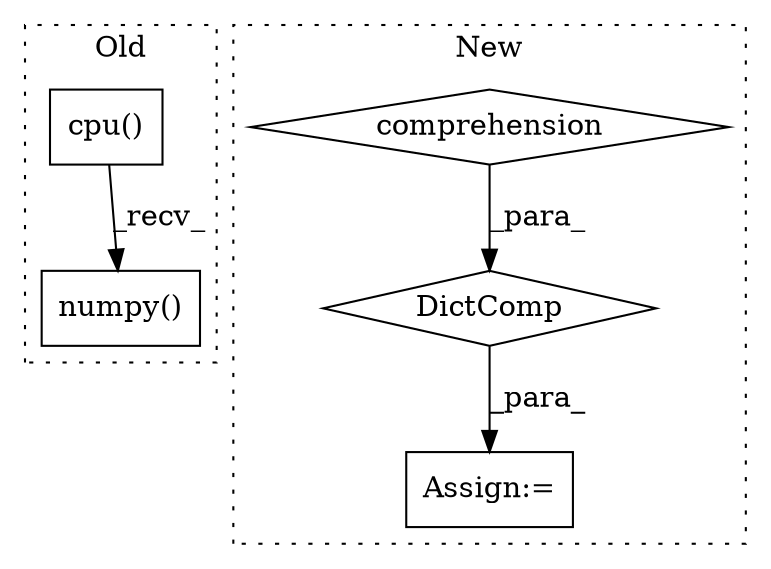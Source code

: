 digraph G {
subgraph cluster0 {
1 [label="cpu()" a="75" s="3228" l="16" shape="box"];
4 [label="numpy()" a="75" s="3228" l="24" shape="box"];
label = "Old";
style="dotted";
}
subgraph cluster1 {
2 [label="DictComp" a="84" s="3268" l="58" shape="diamond"];
3 [label="comprehension" a="45" s="3305" l="3" shape="diamond"];
5 [label="Assign:=" a="68" s="3265" l="3" shape="box"];
label = "New";
style="dotted";
}
1 -> 4 [label="_recv_"];
2 -> 5 [label="_para_"];
3 -> 2 [label="_para_"];
}
